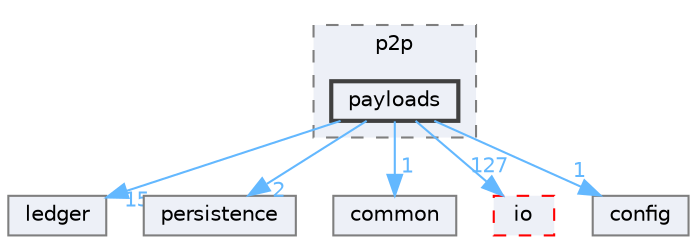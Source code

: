 digraph "include/neo/network/p2p/payloads"
{
 // LATEX_PDF_SIZE
  bgcolor="transparent";
  edge [fontname=Helvetica,fontsize=10,labelfontname=Helvetica,labelfontsize=10];
  node [fontname=Helvetica,fontsize=10,shape=box,height=0.2,width=0.4];
  compound=true
  subgraph clusterdir_3ba06a22eaf51376f4152bbf0b467f1a {
    graph [ bgcolor="#edf0f7", pencolor="grey50", label="p2p", fontname=Helvetica,fontsize=10 style="filled,dashed", URL="dir_3ba06a22eaf51376f4152bbf0b467f1a.html",tooltip=""]
  dir_a40d03266ec7ba0eb4964d99f26295d7 [label="payloads", fillcolor="#edf0f7", color="grey25", style="filled,bold", URL="dir_a40d03266ec7ba0eb4964d99f26295d7.html",tooltip=""];
  }
  dir_265785174721d141513467cd49f63251 [label="ledger", fillcolor="#edf0f7", color="grey50", style="filled", URL="dir_265785174721d141513467cd49f63251.html",tooltip=""];
  dir_37d8e5daf0ea5fe7c879fdd1c39eb55f [label="persistence", fillcolor="#edf0f7", color="grey50", style="filled", URL="dir_37d8e5daf0ea5fe7c879fdd1c39eb55f.html",tooltip=""];
  dir_42158325fcaf772edac7fdf01d4e3bd7 [label="common", fillcolor="#edf0f7", color="grey50", style="filled", URL="dir_42158325fcaf772edac7fdf01d4e3bd7.html",tooltip=""];
  dir_a46a28fba43bd7a324367dd633ce3fbb [label="io", fillcolor="#edf0f7", color="red", style="filled,dashed", URL="dir_a46a28fba43bd7a324367dd633ce3fbb.html",tooltip=""];
  dir_ab6adf0d2cf033aa28a1ee10625cf246 [label="config", fillcolor="#edf0f7", color="grey50", style="filled", URL="dir_ab6adf0d2cf033aa28a1ee10625cf246.html",tooltip=""];
  dir_a40d03266ec7ba0eb4964d99f26295d7->dir_265785174721d141513467cd49f63251 [headlabel="15", labeldistance=1.5 headhref="dir_000046_000024.html" href="dir_000046_000024.html" color="steelblue1" fontcolor="steelblue1"];
  dir_a40d03266ec7ba0eb4964d99f26295d7->dir_37d8e5daf0ea5fe7c879fdd1c39eb55f [headlabel="2", labeldistance=1.5 headhref="dir_000046_000049.html" href="dir_000046_000049.html" color="steelblue1" fontcolor="steelblue1"];
  dir_a40d03266ec7ba0eb4964d99f26295d7->dir_42158325fcaf772edac7fdf01d4e3bd7 [headlabel="1", labeldistance=1.5 headhref="dir_000046_000004.html" href="dir_000046_000004.html" color="steelblue1" fontcolor="steelblue1"];
  dir_a40d03266ec7ba0eb4964d99f26295d7->dir_a46a28fba43bd7a324367dd633ce3fbb [headlabel="127", labeldistance=1.5 headhref="dir_000046_000020.html" href="dir_000046_000020.html" color="steelblue1" fontcolor="steelblue1"];
  dir_a40d03266ec7ba0eb4964d99f26295d7->dir_ab6adf0d2cf033aa28a1ee10625cf246 [headlabel="1", labeldistance=1.5 headhref="dir_000046_000005.html" href="dir_000046_000005.html" color="steelblue1" fontcolor="steelblue1"];
}
